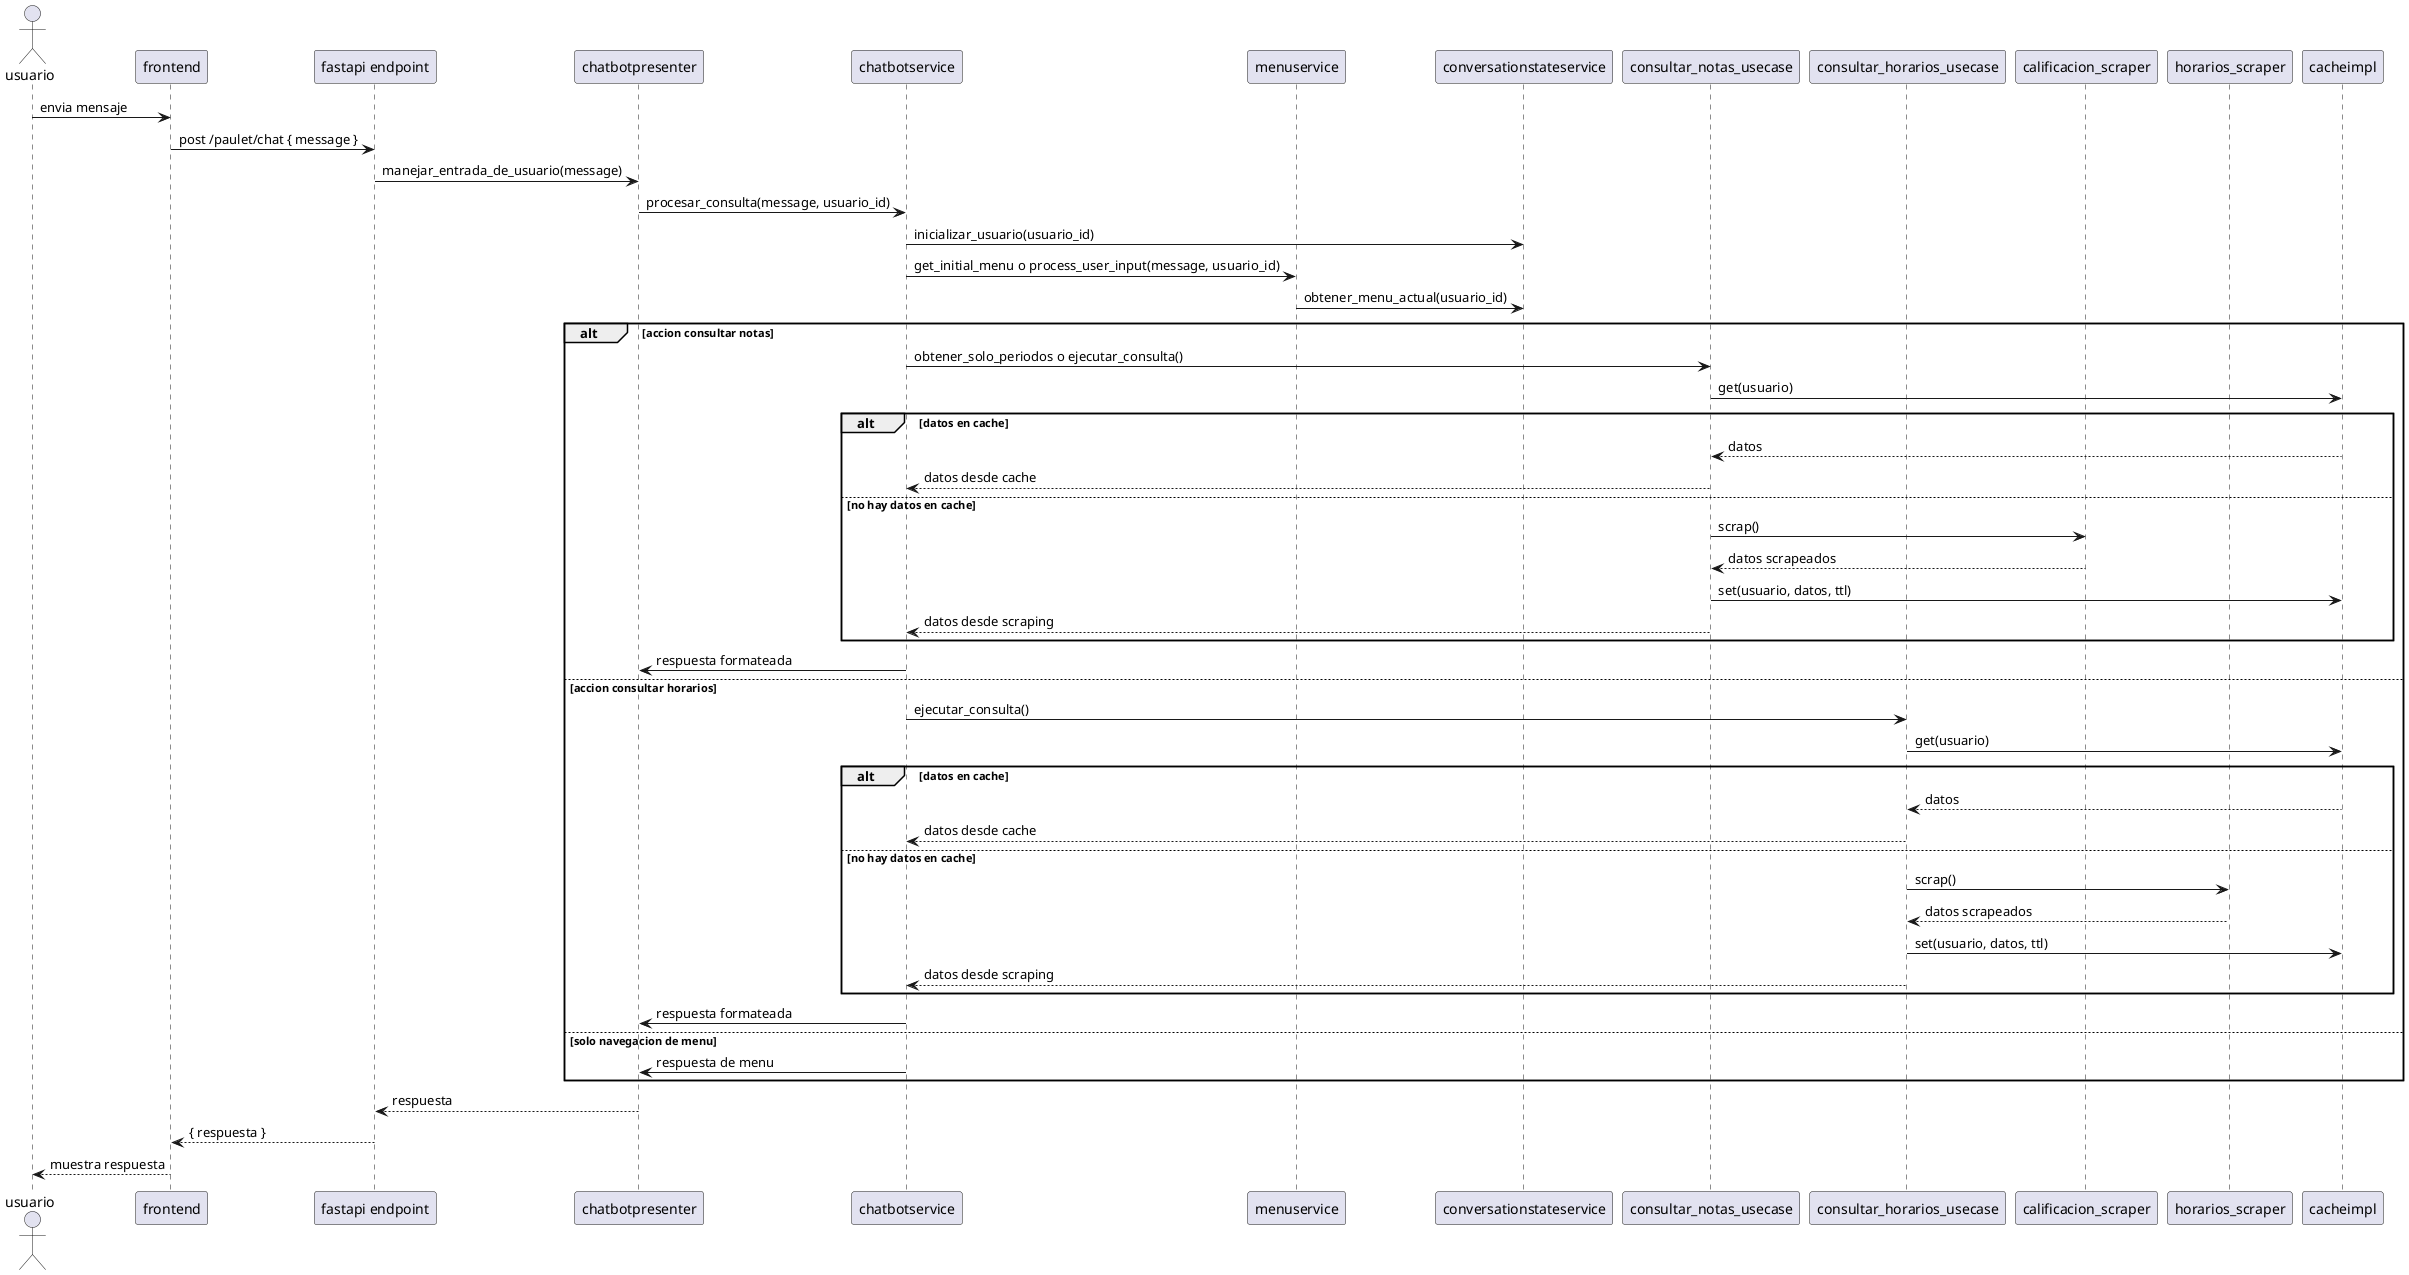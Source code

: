 @startuml
actor usuario
participant "frontend" as frontend
participant "fastapi endpoint" as api
participant "chatbotpresenter" as presenter
participant "chatbotservice" as service
participant "menuservice" as menuservice
participant "conversationstateservice" as stateservice
participant "consultar_notas_usecase" as notas_uc
participant "consultar_horarios_usecase" as horarios_uc
participant "calificacion_scraper" as notas_scraper
participant "horarios_scraper" as horarios_scraper
participant "cacheimpl" as cache

' el usuario envía un mensaje desde el frontend
usuario -> frontend : envia mensaje
frontend -> api : post /paulet/chat { message }
api -> presenter : manejar_entrada_de_usuario(message)
presenter -> service : procesar_consulta(message, usuario_id)
service -> stateservice : inicializar_usuario(usuario_id)
service -> menuservice : get_initial_menu o process_user_input(message, usuario_id)
menuservice -> stateservice : obtener_menu_actual(usuario_id)
alt accion consultar notas
    service -> notas_uc : obtener_solo_periodos o ejecutar_consulta()
    notas_uc -> cache : get(usuario)
    alt datos en cache
        cache --> notas_uc : datos
        notas_uc --> service : datos desde cache
    else no hay datos en cache
        notas_uc -> notas_scraper : scrap()
        notas_scraper --> notas_uc : datos scrapeados
        notas_uc -> cache : set(usuario, datos, ttl)
        notas_uc --> service : datos desde scraping
    end
    service -> presenter : respuesta formateada
else accion consultar horarios
    service -> horarios_uc : ejecutar_consulta()
    horarios_uc -> cache : get(usuario)
    alt datos en cache
        cache --> horarios_uc : datos
        horarios_uc --> service : datos desde cache
    else no hay datos en cache
        horarios_uc -> horarios_scraper : scrap()
        horarios_scraper --> horarios_uc : datos scrapeados
        horarios_uc -> cache : set(usuario, datos, ttl)
        horarios_uc --> service : datos desde scraping
    end
    service -> presenter : respuesta formateada
else solo navegacion de menu
    service -> presenter : respuesta de menu
end
presenter --> api : respuesta
api --> frontend : { respuesta }
frontend --> usuario : muestra respuesta
@enduml